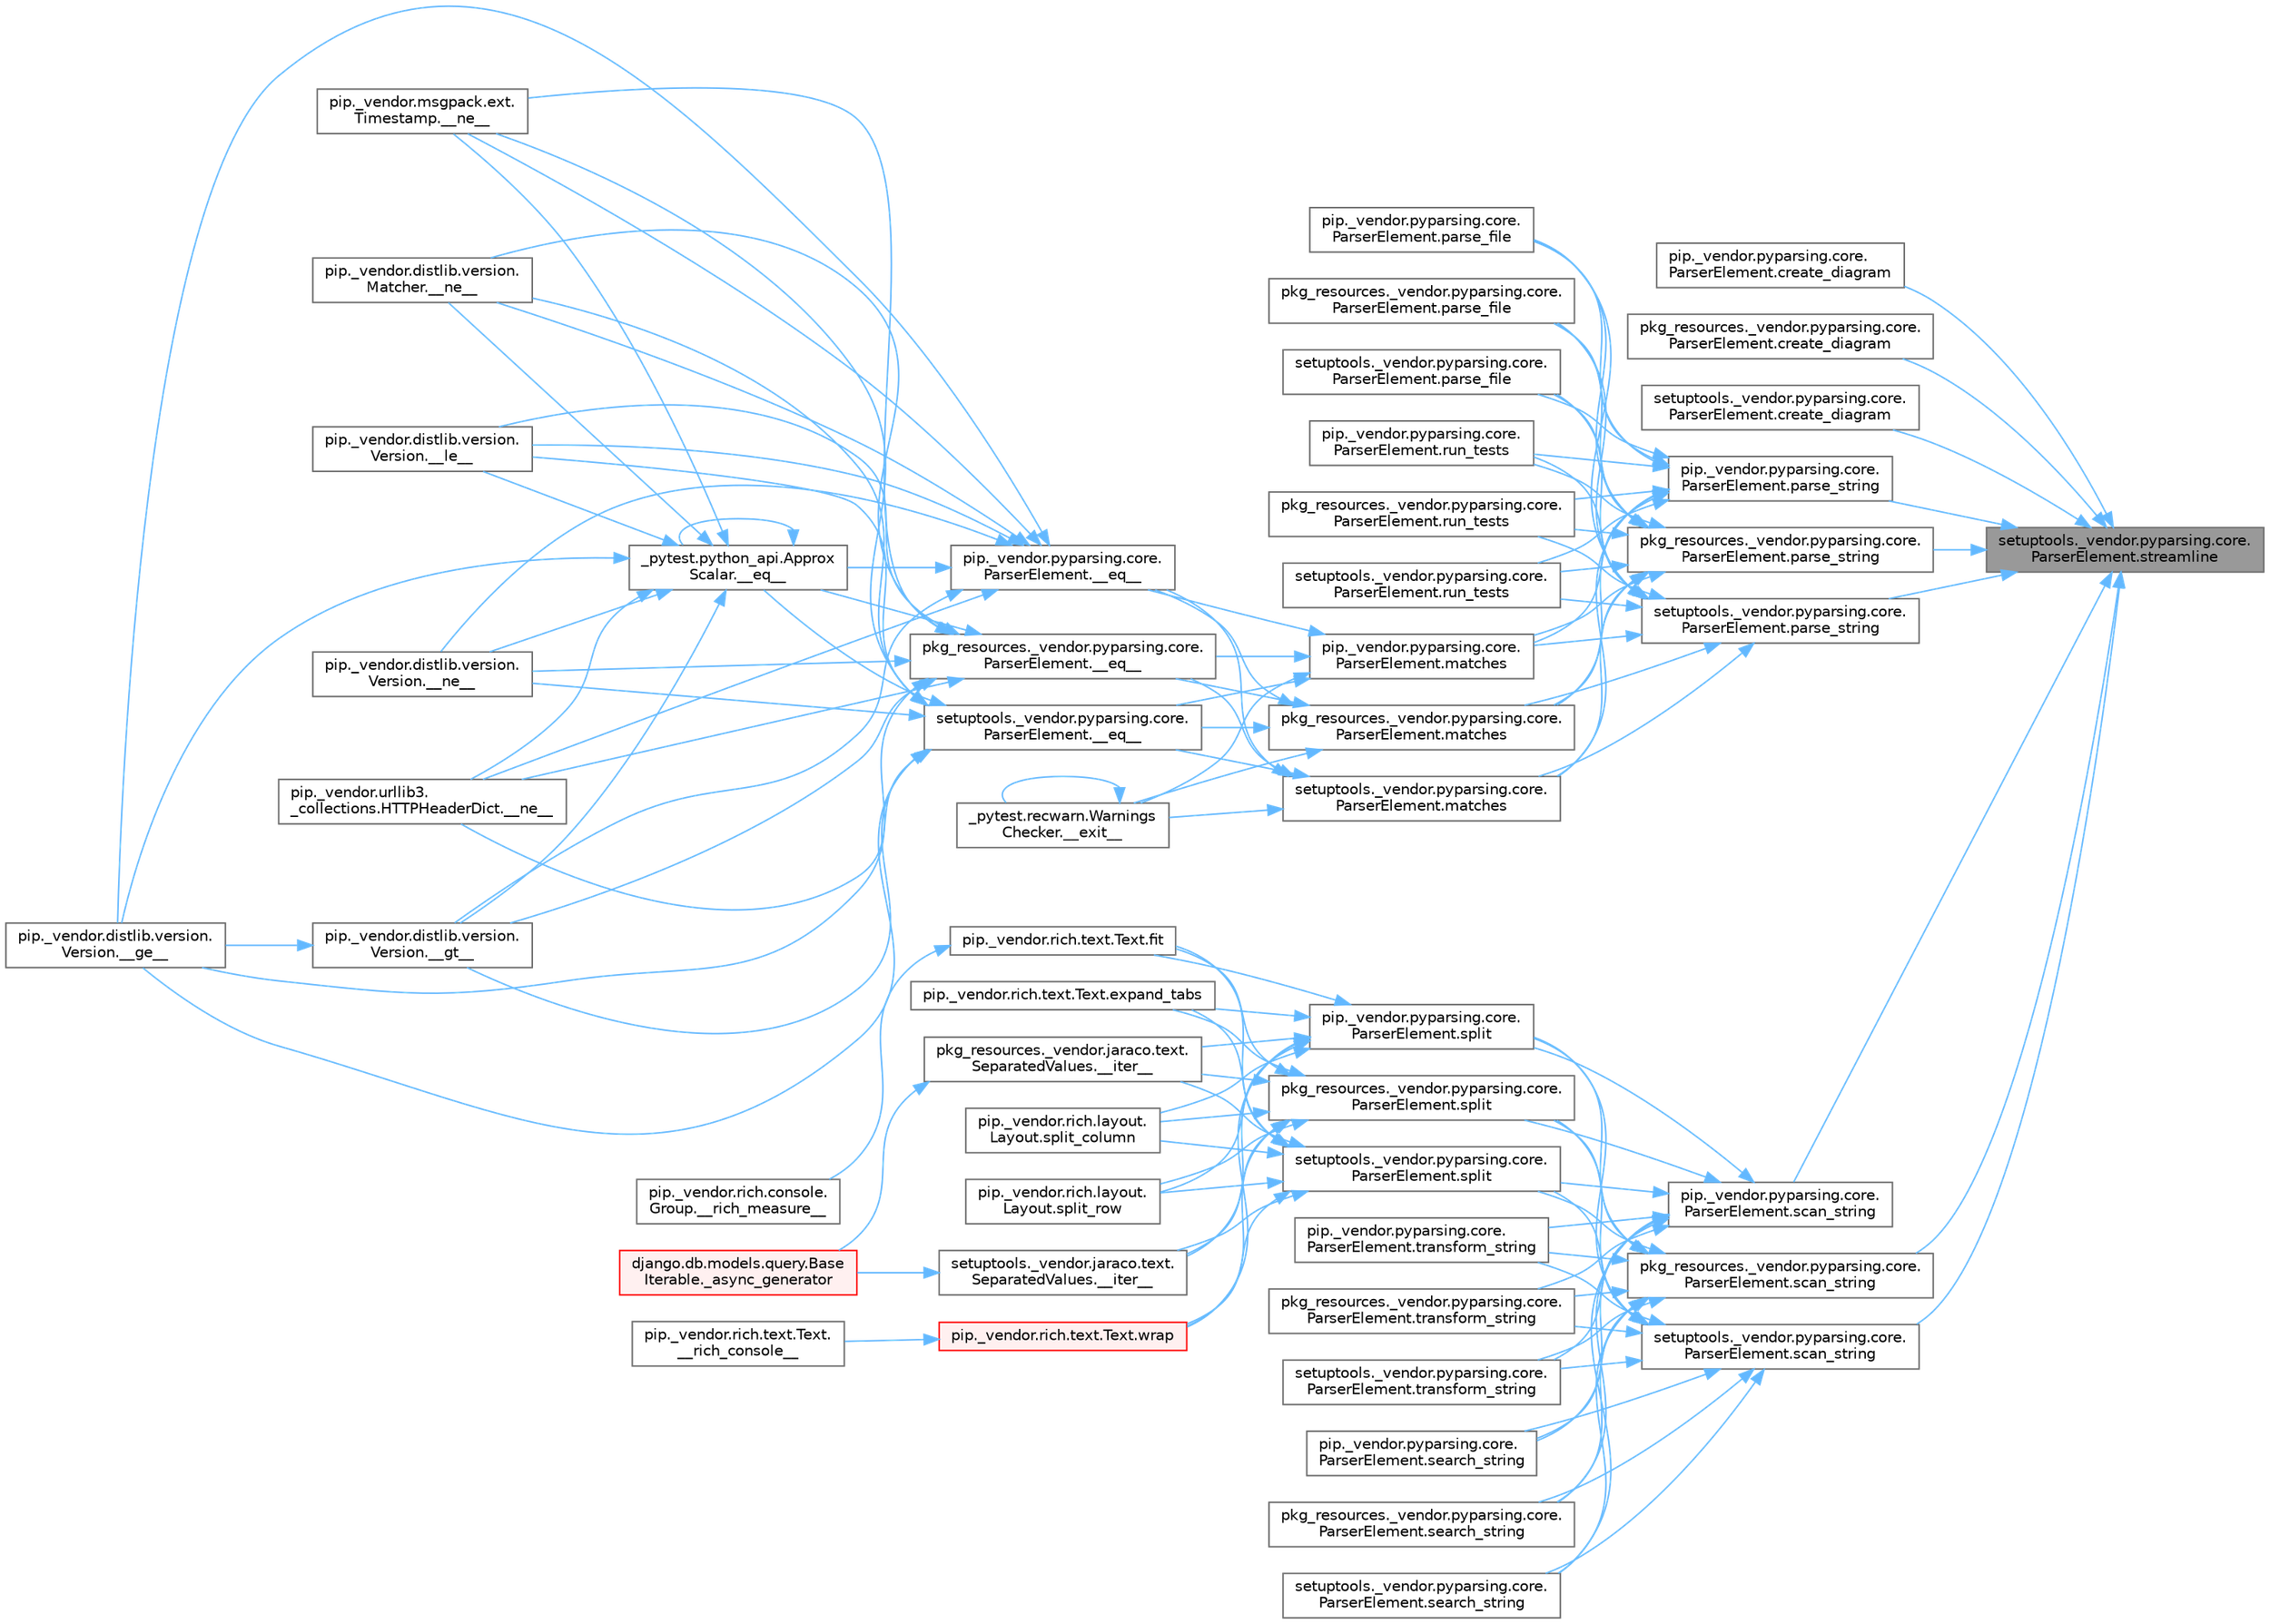 digraph "setuptools._vendor.pyparsing.core.ParserElement.streamline"
{
 // LATEX_PDF_SIZE
  bgcolor="transparent";
  edge [fontname=Helvetica,fontsize=10,labelfontname=Helvetica,labelfontsize=10];
  node [fontname=Helvetica,fontsize=10,shape=box,height=0.2,width=0.4];
  rankdir="RL";
  Node1 [id="Node000001",label="setuptools._vendor.pyparsing.core.\lParserElement.streamline",height=0.2,width=0.4,color="gray40", fillcolor="grey60", style="filled", fontcolor="black",tooltip=" "];
  Node1 -> Node2 [id="edge1_Node000001_Node000002",dir="back",color="steelblue1",style="solid",tooltip=" "];
  Node2 [id="Node000002",label="pip._vendor.pyparsing.core.\lParserElement.create_diagram",height=0.2,width=0.4,color="grey40", fillcolor="white", style="filled",URL="$classpip_1_1__vendor_1_1pyparsing_1_1core_1_1_parser_element.html#a5bc732f7ee3b63328942b206ddb60680",tooltip=" "];
  Node1 -> Node3 [id="edge2_Node000001_Node000003",dir="back",color="steelblue1",style="solid",tooltip=" "];
  Node3 [id="Node000003",label="pkg_resources._vendor.pyparsing.core.\lParserElement.create_diagram",height=0.2,width=0.4,color="grey40", fillcolor="white", style="filled",URL="$classpkg__resources_1_1__vendor_1_1pyparsing_1_1core_1_1_parser_element.html#a66d8835d0b5eb2209b59040c180b73b0",tooltip=" "];
  Node1 -> Node4 [id="edge3_Node000001_Node000004",dir="back",color="steelblue1",style="solid",tooltip=" "];
  Node4 [id="Node000004",label="setuptools._vendor.pyparsing.core.\lParserElement.create_diagram",height=0.2,width=0.4,color="grey40", fillcolor="white", style="filled",URL="$classsetuptools_1_1__vendor_1_1pyparsing_1_1core_1_1_parser_element.html#ab7e3f532f6e7783243272292e1f604b3",tooltip=" "];
  Node1 -> Node5 [id="edge4_Node000001_Node000005",dir="back",color="steelblue1",style="solid",tooltip=" "];
  Node5 [id="Node000005",label="pip._vendor.pyparsing.core.\lParserElement.parse_string",height=0.2,width=0.4,color="grey40", fillcolor="white", style="filled",URL="$classpip_1_1__vendor_1_1pyparsing_1_1core_1_1_parser_element.html#ac17206f98799aeb9149ef0873423fb3d",tooltip=" "];
  Node5 -> Node6 [id="edge5_Node000005_Node000006",dir="back",color="steelblue1",style="solid",tooltip=" "];
  Node6 [id="Node000006",label="pip._vendor.pyparsing.core.\lParserElement.matches",height=0.2,width=0.4,color="grey40", fillcolor="white", style="filled",URL="$classpip_1_1__vendor_1_1pyparsing_1_1core_1_1_parser_element.html#a506dbc15b395eb36dc4f6cbc0fdf143a",tooltip=" "];
  Node6 -> Node7 [id="edge6_Node000006_Node000007",dir="back",color="steelblue1",style="solid",tooltip=" "];
  Node7 [id="Node000007",label="pip._vendor.pyparsing.core.\lParserElement.__eq__",height=0.2,width=0.4,color="grey40", fillcolor="white", style="filled",URL="$classpip_1_1__vendor_1_1pyparsing_1_1core_1_1_parser_element.html#a56ccd877aaaa23f3bf1adb7bcc0b46ec",tooltip=" "];
  Node7 -> Node8 [id="edge7_Node000007_Node000008",dir="back",color="steelblue1",style="solid",tooltip=" "];
  Node8 [id="Node000008",label="_pytest.python_api.Approx\lScalar.__eq__",height=0.2,width=0.4,color="grey40", fillcolor="white", style="filled",URL="$class__pytest_1_1python__api_1_1_approx_scalar.html#af4601ee4ca7409927f88c83ebfc3d923",tooltip=" "];
  Node8 -> Node8 [id="edge8_Node000008_Node000008",dir="back",color="steelblue1",style="solid",tooltip=" "];
  Node8 -> Node9 [id="edge9_Node000008_Node000009",dir="back",color="steelblue1",style="solid",tooltip=" "];
  Node9 [id="Node000009",label="pip._vendor.distlib.version.\lVersion.__ge__",height=0.2,width=0.4,color="grey40", fillcolor="white", style="filled",URL="$classpip_1_1__vendor_1_1distlib_1_1version_1_1_version.html#aa6b7b889cebc687ddb5ed9040d01b1ec",tooltip=" "];
  Node8 -> Node10 [id="edge10_Node000008_Node000010",dir="back",color="steelblue1",style="solid",tooltip=" "];
  Node10 [id="Node000010",label="pip._vendor.distlib.version.\lVersion.__gt__",height=0.2,width=0.4,color="grey40", fillcolor="white", style="filled",URL="$classpip_1_1__vendor_1_1distlib_1_1version_1_1_version.html#a51cf0c8da1bb6829173ff6861b10cb5f",tooltip=" "];
  Node10 -> Node9 [id="edge11_Node000010_Node000009",dir="back",color="steelblue1",style="solid",tooltip=" "];
  Node8 -> Node11 [id="edge12_Node000008_Node000011",dir="back",color="steelblue1",style="solid",tooltip=" "];
  Node11 [id="Node000011",label="pip._vendor.distlib.version.\lVersion.__le__",height=0.2,width=0.4,color="grey40", fillcolor="white", style="filled",URL="$classpip_1_1__vendor_1_1distlib_1_1version_1_1_version.html#ae5e2c5d9b76377e286fcf92a382cbb8b",tooltip=" "];
  Node8 -> Node12 [id="edge13_Node000008_Node000012",dir="back",color="steelblue1",style="solid",tooltip=" "];
  Node12 [id="Node000012",label="pip._vendor.distlib.version.\lMatcher.__ne__",height=0.2,width=0.4,color="grey40", fillcolor="white", style="filled",URL="$classpip_1_1__vendor_1_1distlib_1_1version_1_1_matcher.html#a24f8f8a4686bff3018fee5d22f4e02f1",tooltip=" "];
  Node8 -> Node13 [id="edge14_Node000008_Node000013",dir="back",color="steelblue1",style="solid",tooltip=" "];
  Node13 [id="Node000013",label="pip._vendor.distlib.version.\lVersion.__ne__",height=0.2,width=0.4,color="grey40", fillcolor="white", style="filled",URL="$classpip_1_1__vendor_1_1distlib_1_1version_1_1_version.html#aea3cdf6db007318ab1a2e8d144e2a4a1",tooltip=" "];
  Node8 -> Node14 [id="edge15_Node000008_Node000014",dir="back",color="steelblue1",style="solid",tooltip=" "];
  Node14 [id="Node000014",label="pip._vendor.msgpack.ext.\lTimestamp.__ne__",height=0.2,width=0.4,color="grey40", fillcolor="white", style="filled",URL="$classpip_1_1__vendor_1_1msgpack_1_1ext_1_1_timestamp.html#ac38b8cada8075f7a1133b06bc99b2317",tooltip=" "];
  Node8 -> Node15 [id="edge16_Node000008_Node000015",dir="back",color="steelblue1",style="solid",tooltip=" "];
  Node15 [id="Node000015",label="pip._vendor.urllib3.\l_collections.HTTPHeaderDict.__ne__",height=0.2,width=0.4,color="grey40", fillcolor="white", style="filled",URL="$classpip_1_1__vendor_1_1urllib3_1_1__collections_1_1_h_t_t_p_header_dict.html#aa7766a9499d33160a1258e140e35a806",tooltip=" "];
  Node7 -> Node9 [id="edge17_Node000007_Node000009",dir="back",color="steelblue1",style="solid",tooltip=" "];
  Node7 -> Node10 [id="edge18_Node000007_Node000010",dir="back",color="steelblue1",style="solid",tooltip=" "];
  Node7 -> Node11 [id="edge19_Node000007_Node000011",dir="back",color="steelblue1",style="solid",tooltip=" "];
  Node7 -> Node12 [id="edge20_Node000007_Node000012",dir="back",color="steelblue1",style="solid",tooltip=" "];
  Node7 -> Node13 [id="edge21_Node000007_Node000013",dir="back",color="steelblue1",style="solid",tooltip=" "];
  Node7 -> Node14 [id="edge22_Node000007_Node000014",dir="back",color="steelblue1",style="solid",tooltip=" "];
  Node7 -> Node15 [id="edge23_Node000007_Node000015",dir="back",color="steelblue1",style="solid",tooltip=" "];
  Node6 -> Node16 [id="edge24_Node000006_Node000016",dir="back",color="steelblue1",style="solid",tooltip=" "];
  Node16 [id="Node000016",label="pkg_resources._vendor.pyparsing.core.\lParserElement.__eq__",height=0.2,width=0.4,color="grey40", fillcolor="white", style="filled",URL="$classpkg__resources_1_1__vendor_1_1pyparsing_1_1core_1_1_parser_element.html#a7a018d9eabb371a3a8cbeff784e873eb",tooltip=" "];
  Node16 -> Node8 [id="edge25_Node000016_Node000008",dir="back",color="steelblue1",style="solid",tooltip=" "];
  Node16 -> Node9 [id="edge26_Node000016_Node000009",dir="back",color="steelblue1",style="solid",tooltip=" "];
  Node16 -> Node10 [id="edge27_Node000016_Node000010",dir="back",color="steelblue1",style="solid",tooltip=" "];
  Node16 -> Node11 [id="edge28_Node000016_Node000011",dir="back",color="steelblue1",style="solid",tooltip=" "];
  Node16 -> Node12 [id="edge29_Node000016_Node000012",dir="back",color="steelblue1",style="solid",tooltip=" "];
  Node16 -> Node13 [id="edge30_Node000016_Node000013",dir="back",color="steelblue1",style="solid",tooltip=" "];
  Node16 -> Node14 [id="edge31_Node000016_Node000014",dir="back",color="steelblue1",style="solid",tooltip=" "];
  Node16 -> Node15 [id="edge32_Node000016_Node000015",dir="back",color="steelblue1",style="solid",tooltip=" "];
  Node6 -> Node17 [id="edge33_Node000006_Node000017",dir="back",color="steelblue1",style="solid",tooltip=" "];
  Node17 [id="Node000017",label="setuptools._vendor.pyparsing.core.\lParserElement.__eq__",height=0.2,width=0.4,color="grey40", fillcolor="white", style="filled",URL="$classsetuptools_1_1__vendor_1_1pyparsing_1_1core_1_1_parser_element.html#a2fba49725ed4d403a97bf0955a516d7a",tooltip=" "];
  Node17 -> Node8 [id="edge34_Node000017_Node000008",dir="back",color="steelblue1",style="solid",tooltip=" "];
  Node17 -> Node9 [id="edge35_Node000017_Node000009",dir="back",color="steelblue1",style="solid",tooltip=" "];
  Node17 -> Node10 [id="edge36_Node000017_Node000010",dir="back",color="steelblue1",style="solid",tooltip=" "];
  Node17 -> Node11 [id="edge37_Node000017_Node000011",dir="back",color="steelblue1",style="solid",tooltip=" "];
  Node17 -> Node12 [id="edge38_Node000017_Node000012",dir="back",color="steelblue1",style="solid",tooltip=" "];
  Node17 -> Node13 [id="edge39_Node000017_Node000013",dir="back",color="steelblue1",style="solid",tooltip=" "];
  Node17 -> Node14 [id="edge40_Node000017_Node000014",dir="back",color="steelblue1",style="solid",tooltip=" "];
  Node17 -> Node15 [id="edge41_Node000017_Node000015",dir="back",color="steelblue1",style="solid",tooltip=" "];
  Node6 -> Node18 [id="edge42_Node000006_Node000018",dir="back",color="steelblue1",style="solid",tooltip=" "];
  Node18 [id="Node000018",label="_pytest.recwarn.Warnings\lChecker.__exit__",height=0.2,width=0.4,color="grey40", fillcolor="white", style="filled",URL="$class__pytest_1_1recwarn_1_1_warnings_checker.html#adbd5f497538ea80f1d35b87e75c055a8",tooltip=" "];
  Node18 -> Node18 [id="edge43_Node000018_Node000018",dir="back",color="steelblue1",style="solid",tooltip=" "];
  Node5 -> Node19 [id="edge44_Node000005_Node000019",dir="back",color="steelblue1",style="solid",tooltip=" "];
  Node19 [id="Node000019",label="pkg_resources._vendor.pyparsing.core.\lParserElement.matches",height=0.2,width=0.4,color="grey40", fillcolor="white", style="filled",URL="$classpkg__resources_1_1__vendor_1_1pyparsing_1_1core_1_1_parser_element.html#a83b843cc10043a223825a7b6ee2bf3ed",tooltip=" "];
  Node19 -> Node7 [id="edge45_Node000019_Node000007",dir="back",color="steelblue1",style="solid",tooltip=" "];
  Node19 -> Node16 [id="edge46_Node000019_Node000016",dir="back",color="steelblue1",style="solid",tooltip=" "];
  Node19 -> Node17 [id="edge47_Node000019_Node000017",dir="back",color="steelblue1",style="solid",tooltip=" "];
  Node19 -> Node18 [id="edge48_Node000019_Node000018",dir="back",color="steelblue1",style="solid",tooltip=" "];
  Node5 -> Node20 [id="edge49_Node000005_Node000020",dir="back",color="steelblue1",style="solid",tooltip=" "];
  Node20 [id="Node000020",label="setuptools._vendor.pyparsing.core.\lParserElement.matches",height=0.2,width=0.4,color="grey40", fillcolor="white", style="filled",URL="$classsetuptools_1_1__vendor_1_1pyparsing_1_1core_1_1_parser_element.html#a340c5dbbc0054029fa245e398f694e14",tooltip=" "];
  Node20 -> Node7 [id="edge50_Node000020_Node000007",dir="back",color="steelblue1",style="solid",tooltip=" "];
  Node20 -> Node16 [id="edge51_Node000020_Node000016",dir="back",color="steelblue1",style="solid",tooltip=" "];
  Node20 -> Node17 [id="edge52_Node000020_Node000017",dir="back",color="steelblue1",style="solid",tooltip=" "];
  Node20 -> Node18 [id="edge53_Node000020_Node000018",dir="back",color="steelblue1",style="solid",tooltip=" "];
  Node5 -> Node21 [id="edge54_Node000005_Node000021",dir="back",color="steelblue1",style="solid",tooltip=" "];
  Node21 [id="Node000021",label="pip._vendor.pyparsing.core.\lParserElement.parse_file",height=0.2,width=0.4,color="grey40", fillcolor="white", style="filled",URL="$classpip_1_1__vendor_1_1pyparsing_1_1core_1_1_parser_element.html#a161e1fa167881e4e3fa9f26155612ed1",tooltip=" "];
  Node5 -> Node22 [id="edge55_Node000005_Node000022",dir="back",color="steelblue1",style="solid",tooltip=" "];
  Node22 [id="Node000022",label="pkg_resources._vendor.pyparsing.core.\lParserElement.parse_file",height=0.2,width=0.4,color="grey40", fillcolor="white", style="filled",URL="$classpkg__resources_1_1__vendor_1_1pyparsing_1_1core_1_1_parser_element.html#a4b7f81ada4824fcac02e6fae60e97154",tooltip=" "];
  Node5 -> Node23 [id="edge56_Node000005_Node000023",dir="back",color="steelblue1",style="solid",tooltip=" "];
  Node23 [id="Node000023",label="setuptools._vendor.pyparsing.core.\lParserElement.parse_file",height=0.2,width=0.4,color="grey40", fillcolor="white", style="filled",URL="$classsetuptools_1_1__vendor_1_1pyparsing_1_1core_1_1_parser_element.html#a8f9b8fccb7fc5a55bc10cb3ab46cf419",tooltip=" "];
  Node5 -> Node24 [id="edge57_Node000005_Node000024",dir="back",color="steelblue1",style="solid",tooltip=" "];
  Node24 [id="Node000024",label="pip._vendor.pyparsing.core.\lParserElement.run_tests",height=0.2,width=0.4,color="grey40", fillcolor="white", style="filled",URL="$classpip_1_1__vendor_1_1pyparsing_1_1core_1_1_parser_element.html#a35107e02c57a82575247354b2ffe5d63",tooltip=" "];
  Node5 -> Node25 [id="edge58_Node000005_Node000025",dir="back",color="steelblue1",style="solid",tooltip=" "];
  Node25 [id="Node000025",label="pkg_resources._vendor.pyparsing.core.\lParserElement.run_tests",height=0.2,width=0.4,color="grey40", fillcolor="white", style="filled",URL="$classpkg__resources_1_1__vendor_1_1pyparsing_1_1core_1_1_parser_element.html#a10e2c2c94b6bedd4a9bac706beb1f8e4",tooltip=" "];
  Node5 -> Node26 [id="edge59_Node000005_Node000026",dir="back",color="steelblue1",style="solid",tooltip=" "];
  Node26 [id="Node000026",label="setuptools._vendor.pyparsing.core.\lParserElement.run_tests",height=0.2,width=0.4,color="grey40", fillcolor="white", style="filled",URL="$classsetuptools_1_1__vendor_1_1pyparsing_1_1core_1_1_parser_element.html#a67d4875fb1c02837aae5bb1e763532ba",tooltip=" "];
  Node1 -> Node27 [id="edge60_Node000001_Node000027",dir="back",color="steelblue1",style="solid",tooltip=" "];
  Node27 [id="Node000027",label="pkg_resources._vendor.pyparsing.core.\lParserElement.parse_string",height=0.2,width=0.4,color="grey40", fillcolor="white", style="filled",URL="$classpkg__resources_1_1__vendor_1_1pyparsing_1_1core_1_1_parser_element.html#a8c3e947b9af4425a1b7f4c8db034a549",tooltip=" "];
  Node27 -> Node6 [id="edge61_Node000027_Node000006",dir="back",color="steelblue1",style="solid",tooltip=" "];
  Node27 -> Node19 [id="edge62_Node000027_Node000019",dir="back",color="steelblue1",style="solid",tooltip=" "];
  Node27 -> Node20 [id="edge63_Node000027_Node000020",dir="back",color="steelblue1",style="solid",tooltip=" "];
  Node27 -> Node21 [id="edge64_Node000027_Node000021",dir="back",color="steelblue1",style="solid",tooltip=" "];
  Node27 -> Node22 [id="edge65_Node000027_Node000022",dir="back",color="steelblue1",style="solid",tooltip=" "];
  Node27 -> Node23 [id="edge66_Node000027_Node000023",dir="back",color="steelblue1",style="solid",tooltip=" "];
  Node27 -> Node24 [id="edge67_Node000027_Node000024",dir="back",color="steelblue1",style="solid",tooltip=" "];
  Node27 -> Node25 [id="edge68_Node000027_Node000025",dir="back",color="steelblue1",style="solid",tooltip=" "];
  Node27 -> Node26 [id="edge69_Node000027_Node000026",dir="back",color="steelblue1",style="solid",tooltip=" "];
  Node1 -> Node28 [id="edge70_Node000001_Node000028",dir="back",color="steelblue1",style="solid",tooltip=" "];
  Node28 [id="Node000028",label="setuptools._vendor.pyparsing.core.\lParserElement.parse_string",height=0.2,width=0.4,color="grey40", fillcolor="white", style="filled",URL="$classsetuptools_1_1__vendor_1_1pyparsing_1_1core_1_1_parser_element.html#a4bceb4c6190dd0bd2ea4c6ef9e8fe6f9",tooltip=" "];
  Node28 -> Node6 [id="edge71_Node000028_Node000006",dir="back",color="steelblue1",style="solid",tooltip=" "];
  Node28 -> Node19 [id="edge72_Node000028_Node000019",dir="back",color="steelblue1",style="solid",tooltip=" "];
  Node28 -> Node20 [id="edge73_Node000028_Node000020",dir="back",color="steelblue1",style="solid",tooltip=" "];
  Node28 -> Node21 [id="edge74_Node000028_Node000021",dir="back",color="steelblue1",style="solid",tooltip=" "];
  Node28 -> Node22 [id="edge75_Node000028_Node000022",dir="back",color="steelblue1",style="solid",tooltip=" "];
  Node28 -> Node23 [id="edge76_Node000028_Node000023",dir="back",color="steelblue1",style="solid",tooltip=" "];
  Node28 -> Node24 [id="edge77_Node000028_Node000024",dir="back",color="steelblue1",style="solid",tooltip=" "];
  Node28 -> Node25 [id="edge78_Node000028_Node000025",dir="back",color="steelblue1",style="solid",tooltip=" "];
  Node28 -> Node26 [id="edge79_Node000028_Node000026",dir="back",color="steelblue1",style="solid",tooltip=" "];
  Node1 -> Node29 [id="edge80_Node000001_Node000029",dir="back",color="steelblue1",style="solid",tooltip=" "];
  Node29 [id="Node000029",label="pip._vendor.pyparsing.core.\lParserElement.scan_string",height=0.2,width=0.4,color="grey40", fillcolor="white", style="filled",URL="$classpip_1_1__vendor_1_1pyparsing_1_1core_1_1_parser_element.html#a0a066b31d55597f3b2ac426eab0ef7a8",tooltip=" "];
  Node29 -> Node30 [id="edge81_Node000029_Node000030",dir="back",color="steelblue1",style="solid",tooltip=" "];
  Node30 [id="Node000030",label="pip._vendor.pyparsing.core.\lParserElement.search_string",height=0.2,width=0.4,color="grey40", fillcolor="white", style="filled",URL="$classpip_1_1__vendor_1_1pyparsing_1_1core_1_1_parser_element.html#a5a83c9e97aad458cf36ecb2cbc451703",tooltip=" "];
  Node29 -> Node31 [id="edge82_Node000029_Node000031",dir="back",color="steelblue1",style="solid",tooltip=" "];
  Node31 [id="Node000031",label="pkg_resources._vendor.pyparsing.core.\lParserElement.search_string",height=0.2,width=0.4,color="grey40", fillcolor="white", style="filled",URL="$classpkg__resources_1_1__vendor_1_1pyparsing_1_1core_1_1_parser_element.html#a4b5b9d98014537f14aa58afb241fb421",tooltip=" "];
  Node29 -> Node32 [id="edge83_Node000029_Node000032",dir="back",color="steelblue1",style="solid",tooltip=" "];
  Node32 [id="Node000032",label="setuptools._vendor.pyparsing.core.\lParserElement.search_string",height=0.2,width=0.4,color="grey40", fillcolor="white", style="filled",URL="$classsetuptools_1_1__vendor_1_1pyparsing_1_1core_1_1_parser_element.html#afd39623fe4bffcc694a482c83b93fd06",tooltip=" "];
  Node29 -> Node33 [id="edge84_Node000029_Node000033",dir="back",color="steelblue1",style="solid",tooltip=" "];
  Node33 [id="Node000033",label="pip._vendor.pyparsing.core.\lParserElement.split",height=0.2,width=0.4,color="grey40", fillcolor="white", style="filled",URL="$classpip_1_1__vendor_1_1pyparsing_1_1core_1_1_parser_element.html#a4d8b15e96c35f49dd311c05519c05b48",tooltip=" "];
  Node33 -> Node34 [id="edge85_Node000033_Node000034",dir="back",color="steelblue1",style="solid",tooltip=" "];
  Node34 [id="Node000034",label="pkg_resources._vendor.jaraco.text.\lSeparatedValues.__iter__",height=0.2,width=0.4,color="grey40", fillcolor="white", style="filled",URL="$classpkg__resources_1_1__vendor_1_1jaraco_1_1text_1_1_separated_values.html#ae665618e2d60d71ccc38017f931e77c0",tooltip=" "];
  Node34 -> Node35 [id="edge86_Node000034_Node000035",dir="back",color="steelblue1",style="solid",tooltip=" "];
  Node35 [id="Node000035",label="django.db.models.query.Base\lIterable._async_generator",height=0.2,width=0.4,color="red", fillcolor="#FFF0F0", style="filled",URL="$classdjango_1_1db_1_1models_1_1query_1_1_base_iterable.html#a3ecc2267976bc6628d1fe84d78355144",tooltip=" "];
  Node33 -> Node37 [id="edge87_Node000033_Node000037",dir="back",color="steelblue1",style="solid",tooltip=" "];
  Node37 [id="Node000037",label="setuptools._vendor.jaraco.text.\lSeparatedValues.__iter__",height=0.2,width=0.4,color="grey40", fillcolor="white", style="filled",URL="$classsetuptools_1_1__vendor_1_1jaraco_1_1text_1_1_separated_values.html#a386e671741e35885b3566fcdabc8d893",tooltip=" "];
  Node37 -> Node35 [id="edge88_Node000037_Node000035",dir="back",color="steelblue1",style="solid",tooltip=" "];
  Node33 -> Node38 [id="edge89_Node000033_Node000038",dir="back",color="steelblue1",style="solid",tooltip=" "];
  Node38 [id="Node000038",label="pip._vendor.rich.text.Text.expand_tabs",height=0.2,width=0.4,color="grey40", fillcolor="white", style="filled",URL="$classpip_1_1__vendor_1_1rich_1_1text_1_1_text.html#ad9f65ecb5a2b9b55648d525a0a58c947",tooltip=" "];
  Node33 -> Node39 [id="edge90_Node000033_Node000039",dir="back",color="steelblue1",style="solid",tooltip=" "];
  Node39 [id="Node000039",label="pip._vendor.rich.text.Text.fit",height=0.2,width=0.4,color="grey40", fillcolor="white", style="filled",URL="$classpip_1_1__vendor_1_1rich_1_1text_1_1_text.html#a1adda7f6546fb3592d473f95d0ca17b2",tooltip=" "];
  Node39 -> Node40 [id="edge91_Node000039_Node000040",dir="back",color="steelblue1",style="solid",tooltip=" "];
  Node40 [id="Node000040",label="pip._vendor.rich.console.\lGroup.__rich_measure__",height=0.2,width=0.4,color="grey40", fillcolor="white", style="filled",URL="$classpip_1_1__vendor_1_1rich_1_1console_1_1_group.html#a46e05696c2aece39fb772d3c71c5ede5",tooltip=" "];
  Node33 -> Node41 [id="edge92_Node000033_Node000041",dir="back",color="steelblue1",style="solid",tooltip=" "];
  Node41 [id="Node000041",label="pip._vendor.rich.layout.\lLayout.split_column",height=0.2,width=0.4,color="grey40", fillcolor="white", style="filled",URL="$classpip_1_1__vendor_1_1rich_1_1layout_1_1_layout.html#a69f88aaf1450a946026f16620d205fa4",tooltip=" "];
  Node33 -> Node42 [id="edge93_Node000033_Node000042",dir="back",color="steelblue1",style="solid",tooltip=" "];
  Node42 [id="Node000042",label="pip._vendor.rich.layout.\lLayout.split_row",height=0.2,width=0.4,color="grey40", fillcolor="white", style="filled",URL="$classpip_1_1__vendor_1_1rich_1_1layout_1_1_layout.html#a53ef6123a224b46255a62eb4e02a506e",tooltip=" "];
  Node33 -> Node43 [id="edge94_Node000033_Node000043",dir="back",color="steelblue1",style="solid",tooltip=" "];
  Node43 [id="Node000043",label="pip._vendor.rich.text.Text.wrap",height=0.2,width=0.4,color="red", fillcolor="#FFF0F0", style="filled",URL="$classpip_1_1__vendor_1_1rich_1_1text_1_1_text.html#a1b5e03c8ff260ff99dd5cbf8ff675dd1",tooltip=" "];
  Node43 -> Node44 [id="edge95_Node000043_Node000044",dir="back",color="steelblue1",style="solid",tooltip=" "];
  Node44 [id="Node000044",label="pip._vendor.rich.text.Text.\l__rich_console__",height=0.2,width=0.4,color="grey40", fillcolor="white", style="filled",URL="$classpip_1_1__vendor_1_1rich_1_1text_1_1_text.html#abf1ba85df0af2025a4778a2915a09b37",tooltip=" "];
  Node29 -> Node3203 [id="edge96_Node000029_Node003203",dir="back",color="steelblue1",style="solid",tooltip=" "];
  Node3203 [id="Node003203",label="pkg_resources._vendor.pyparsing.core.\lParserElement.split",height=0.2,width=0.4,color="grey40", fillcolor="white", style="filled",URL="$classpkg__resources_1_1__vendor_1_1pyparsing_1_1core_1_1_parser_element.html#a194801602eaab7fd2483d6a6ef7335b7",tooltip=" "];
  Node3203 -> Node34 [id="edge97_Node003203_Node000034",dir="back",color="steelblue1",style="solid",tooltip=" "];
  Node3203 -> Node37 [id="edge98_Node003203_Node000037",dir="back",color="steelblue1",style="solid",tooltip=" "];
  Node3203 -> Node38 [id="edge99_Node003203_Node000038",dir="back",color="steelblue1",style="solid",tooltip=" "];
  Node3203 -> Node39 [id="edge100_Node003203_Node000039",dir="back",color="steelblue1",style="solid",tooltip=" "];
  Node3203 -> Node41 [id="edge101_Node003203_Node000041",dir="back",color="steelblue1",style="solid",tooltip=" "];
  Node3203 -> Node42 [id="edge102_Node003203_Node000042",dir="back",color="steelblue1",style="solid",tooltip=" "];
  Node3203 -> Node43 [id="edge103_Node003203_Node000043",dir="back",color="steelblue1",style="solid",tooltip=" "];
  Node29 -> Node3204 [id="edge104_Node000029_Node003204",dir="back",color="steelblue1",style="solid",tooltip=" "];
  Node3204 [id="Node003204",label="setuptools._vendor.pyparsing.core.\lParserElement.split",height=0.2,width=0.4,color="grey40", fillcolor="white", style="filled",URL="$classsetuptools_1_1__vendor_1_1pyparsing_1_1core_1_1_parser_element.html#a851b91f91735a7984ff943924b8f5e53",tooltip=" "];
  Node3204 -> Node34 [id="edge105_Node003204_Node000034",dir="back",color="steelblue1",style="solid",tooltip=" "];
  Node3204 -> Node37 [id="edge106_Node003204_Node000037",dir="back",color="steelblue1",style="solid",tooltip=" "];
  Node3204 -> Node38 [id="edge107_Node003204_Node000038",dir="back",color="steelblue1",style="solid",tooltip=" "];
  Node3204 -> Node39 [id="edge108_Node003204_Node000039",dir="back",color="steelblue1",style="solid",tooltip=" "];
  Node3204 -> Node41 [id="edge109_Node003204_Node000041",dir="back",color="steelblue1",style="solid",tooltip=" "];
  Node3204 -> Node42 [id="edge110_Node003204_Node000042",dir="back",color="steelblue1",style="solid",tooltip=" "];
  Node3204 -> Node43 [id="edge111_Node003204_Node000043",dir="back",color="steelblue1",style="solid",tooltip=" "];
  Node29 -> Node3205 [id="edge112_Node000029_Node003205",dir="back",color="steelblue1",style="solid",tooltip=" "];
  Node3205 [id="Node003205",label="pip._vendor.pyparsing.core.\lParserElement.transform_string",height=0.2,width=0.4,color="grey40", fillcolor="white", style="filled",URL="$classpip_1_1__vendor_1_1pyparsing_1_1core_1_1_parser_element.html#a566e130123a0445b27338a6e3ec60f19",tooltip=" "];
  Node29 -> Node3206 [id="edge113_Node000029_Node003206",dir="back",color="steelblue1",style="solid",tooltip=" "];
  Node3206 [id="Node003206",label="pkg_resources._vendor.pyparsing.core.\lParserElement.transform_string",height=0.2,width=0.4,color="grey40", fillcolor="white", style="filled",URL="$classpkg__resources_1_1__vendor_1_1pyparsing_1_1core_1_1_parser_element.html#a71a727a6ccd055ebf3c32601140ed804",tooltip=" "];
  Node29 -> Node3207 [id="edge114_Node000029_Node003207",dir="back",color="steelblue1",style="solid",tooltip=" "];
  Node3207 [id="Node003207",label="setuptools._vendor.pyparsing.core.\lParserElement.transform_string",height=0.2,width=0.4,color="grey40", fillcolor="white", style="filled",URL="$classsetuptools_1_1__vendor_1_1pyparsing_1_1core_1_1_parser_element.html#a23d5d123f33508735ec8eefe96840071",tooltip=" "];
  Node1 -> Node3208 [id="edge115_Node000001_Node003208",dir="back",color="steelblue1",style="solid",tooltip=" "];
  Node3208 [id="Node003208",label="pkg_resources._vendor.pyparsing.core.\lParserElement.scan_string",height=0.2,width=0.4,color="grey40", fillcolor="white", style="filled",URL="$classpkg__resources_1_1__vendor_1_1pyparsing_1_1core_1_1_parser_element.html#a72c2c28e4b4d308fb917b19795da3b31",tooltip=" "];
  Node3208 -> Node30 [id="edge116_Node003208_Node000030",dir="back",color="steelblue1",style="solid",tooltip=" "];
  Node3208 -> Node31 [id="edge117_Node003208_Node000031",dir="back",color="steelblue1",style="solid",tooltip=" "];
  Node3208 -> Node32 [id="edge118_Node003208_Node000032",dir="back",color="steelblue1",style="solid",tooltip=" "];
  Node3208 -> Node33 [id="edge119_Node003208_Node000033",dir="back",color="steelblue1",style="solid",tooltip=" "];
  Node3208 -> Node3203 [id="edge120_Node003208_Node003203",dir="back",color="steelblue1",style="solid",tooltip=" "];
  Node3208 -> Node3204 [id="edge121_Node003208_Node003204",dir="back",color="steelblue1",style="solid",tooltip=" "];
  Node3208 -> Node3205 [id="edge122_Node003208_Node003205",dir="back",color="steelblue1",style="solid",tooltip=" "];
  Node3208 -> Node3206 [id="edge123_Node003208_Node003206",dir="back",color="steelblue1",style="solid",tooltip=" "];
  Node3208 -> Node3207 [id="edge124_Node003208_Node003207",dir="back",color="steelblue1",style="solid",tooltip=" "];
  Node1 -> Node3209 [id="edge125_Node000001_Node003209",dir="back",color="steelblue1",style="solid",tooltip=" "];
  Node3209 [id="Node003209",label="setuptools._vendor.pyparsing.core.\lParserElement.scan_string",height=0.2,width=0.4,color="grey40", fillcolor="white", style="filled",URL="$classsetuptools_1_1__vendor_1_1pyparsing_1_1core_1_1_parser_element.html#a1e2aa4fc1e0debef9f876b7e1ccbfb62",tooltip=" "];
  Node3209 -> Node30 [id="edge126_Node003209_Node000030",dir="back",color="steelblue1",style="solid",tooltip=" "];
  Node3209 -> Node31 [id="edge127_Node003209_Node000031",dir="back",color="steelblue1",style="solid",tooltip=" "];
  Node3209 -> Node32 [id="edge128_Node003209_Node000032",dir="back",color="steelblue1",style="solid",tooltip=" "];
  Node3209 -> Node33 [id="edge129_Node003209_Node000033",dir="back",color="steelblue1",style="solid",tooltip=" "];
  Node3209 -> Node3203 [id="edge130_Node003209_Node003203",dir="back",color="steelblue1",style="solid",tooltip=" "];
  Node3209 -> Node3204 [id="edge131_Node003209_Node003204",dir="back",color="steelblue1",style="solid",tooltip=" "];
  Node3209 -> Node3205 [id="edge132_Node003209_Node003205",dir="back",color="steelblue1",style="solid",tooltip=" "];
  Node3209 -> Node3206 [id="edge133_Node003209_Node003206",dir="back",color="steelblue1",style="solid",tooltip=" "];
  Node3209 -> Node3207 [id="edge134_Node003209_Node003207",dir="back",color="steelblue1",style="solid",tooltip=" "];
}
